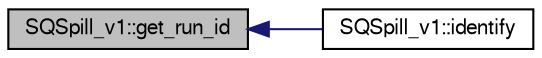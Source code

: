 digraph "SQSpill_v1::get_run_id"
{
  bgcolor="transparent";
  edge [fontname="FreeSans",fontsize="10",labelfontname="FreeSans",labelfontsize="10"];
  node [fontname="FreeSans",fontsize="10",shape=record];
  rankdir="LR";
  Node1 [label="SQSpill_v1::get_run_id",height=0.2,width=0.4,color="black", fillcolor="grey75", style="filled" fontcolor="black"];
  Node1 -> Node2 [dir="back",color="midnightblue",fontsize="10",style="solid",fontname="FreeSans"];
  Node2 [label="SQSpill_v1::identify",height=0.2,width=0.4,color="black",URL="$d2/df5/classSQSpill__v1.html#a552ce43858385c0a9d4b6fcd900ea158"];
}
